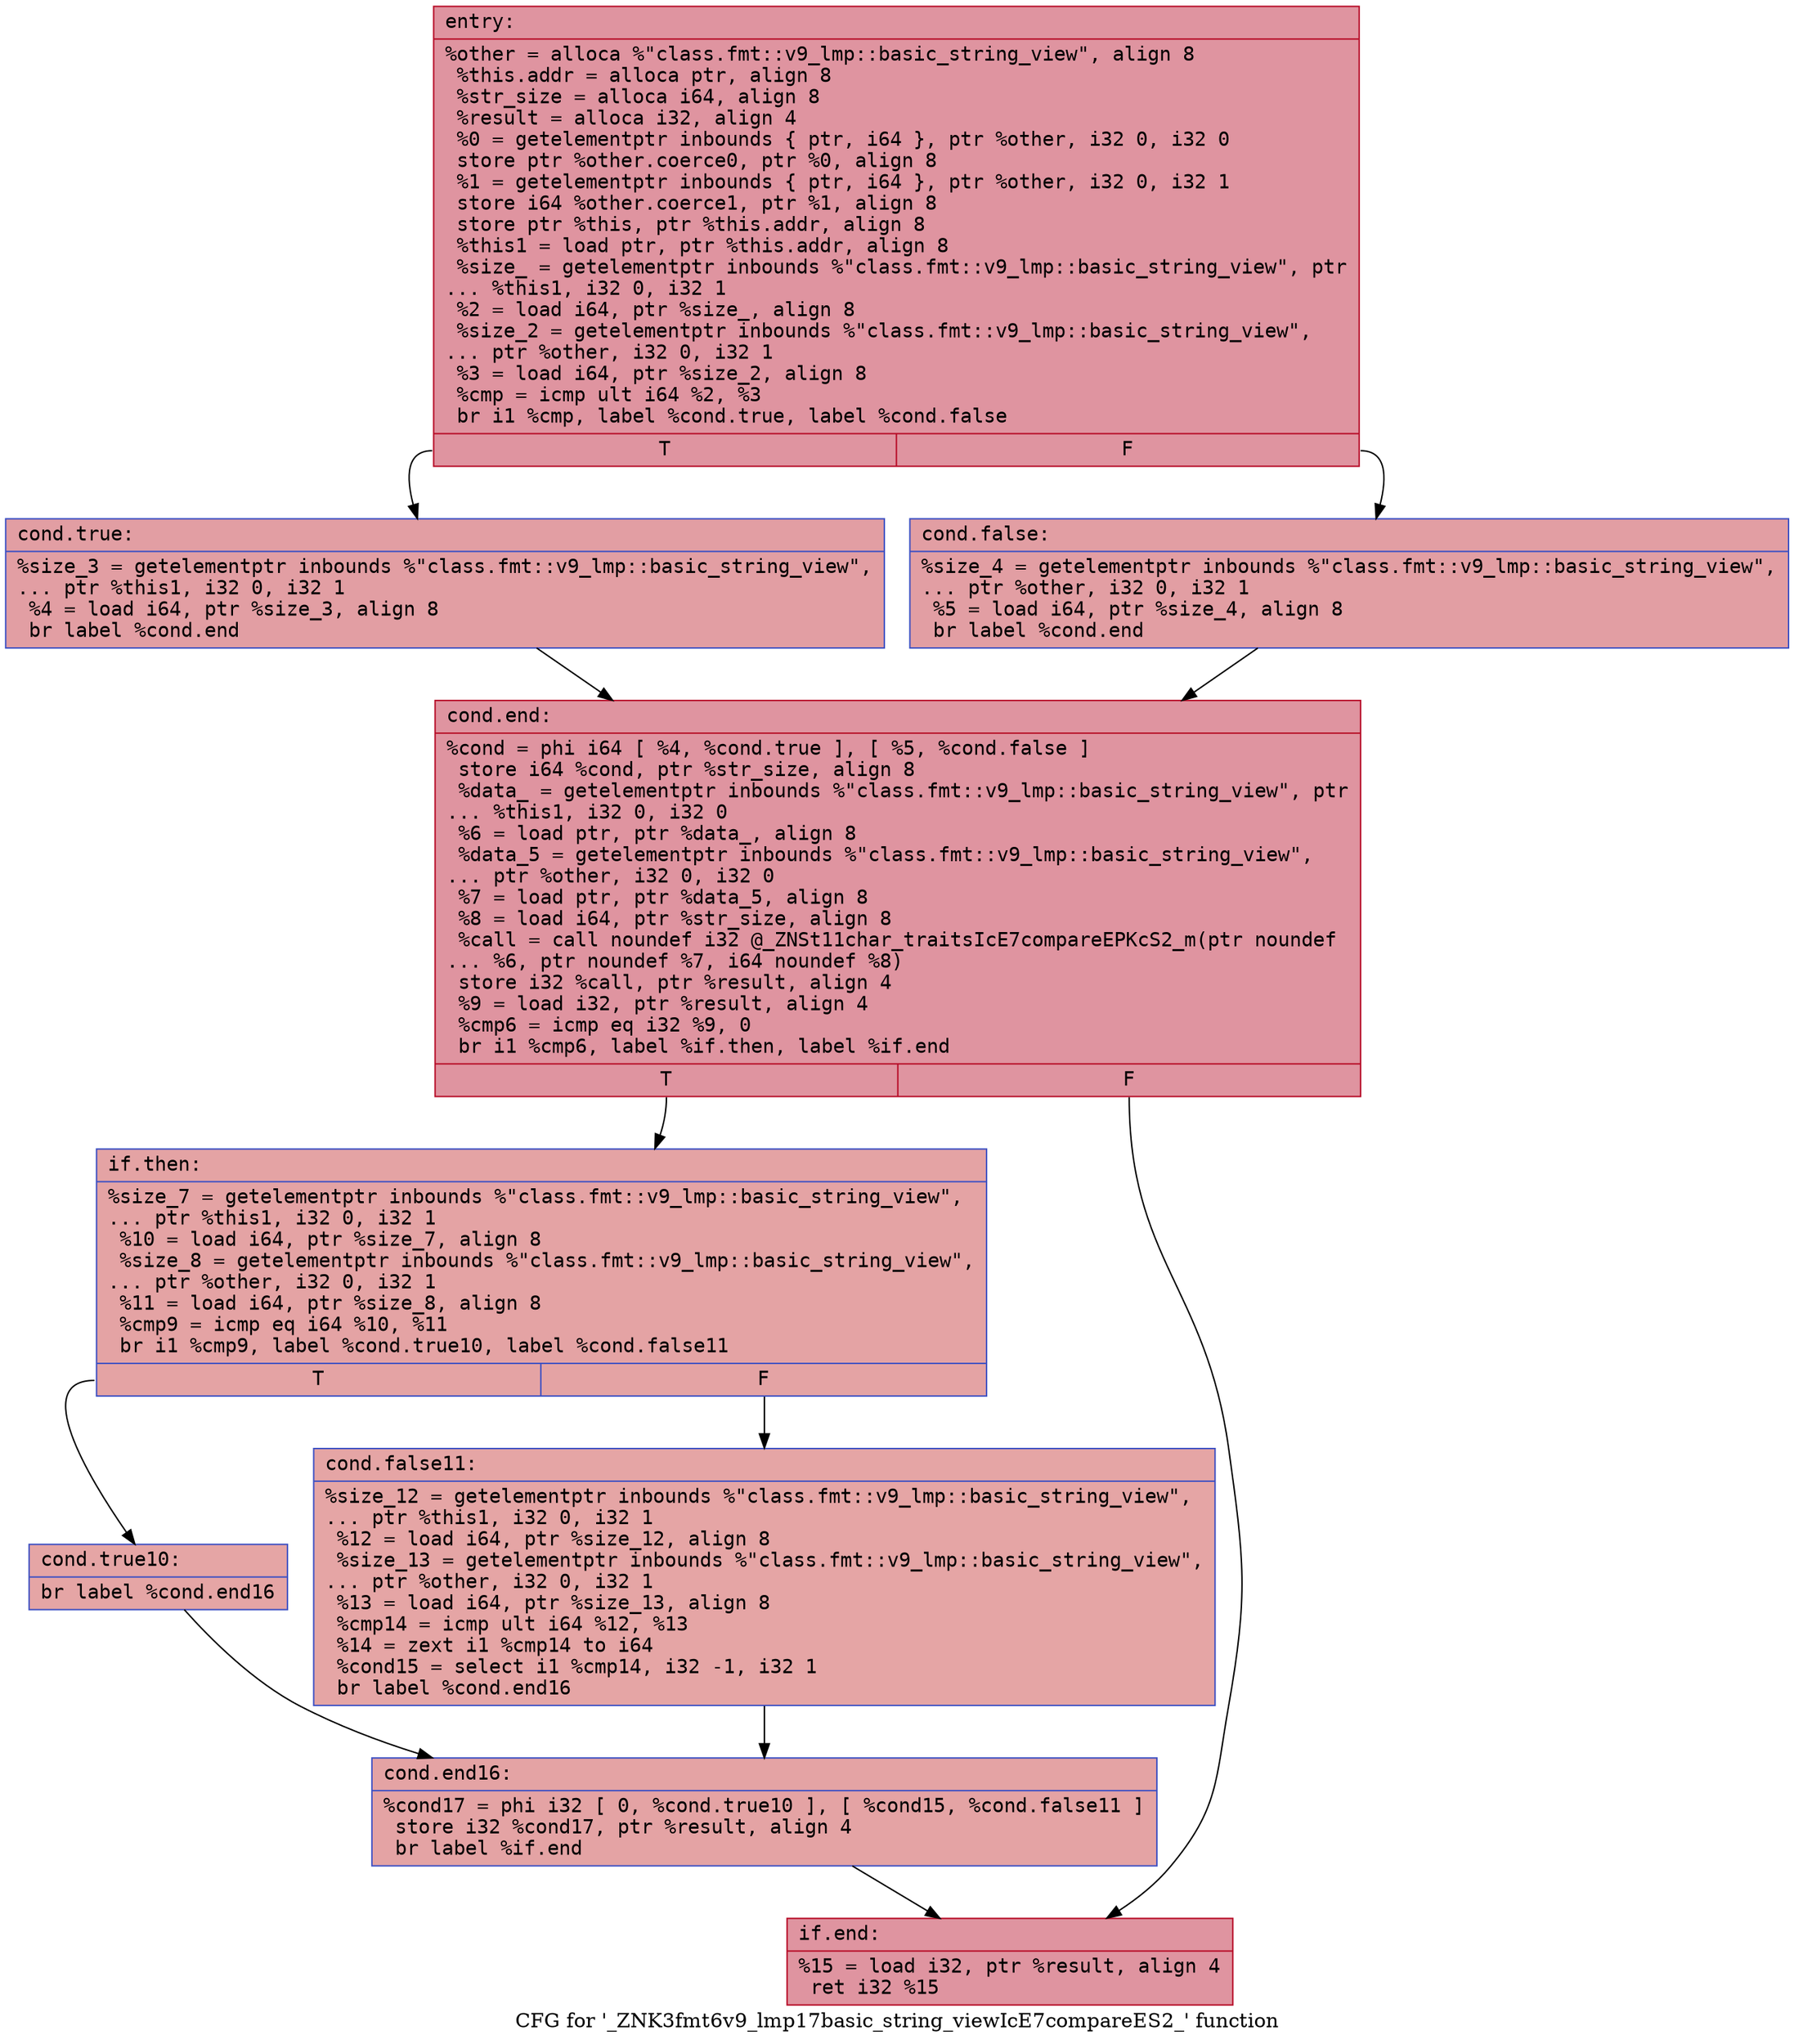digraph "CFG for '_ZNK3fmt6v9_lmp17basic_string_viewIcE7compareES2_' function" {
	label="CFG for '_ZNK3fmt6v9_lmp17basic_string_viewIcE7compareES2_' function";

	Node0x556bfeb37120 [shape=record,color="#b70d28ff", style=filled, fillcolor="#b70d2870" fontname="Courier",label="{entry:\l|  %other = alloca %\"class.fmt::v9_lmp::basic_string_view\", align 8\l  %this.addr = alloca ptr, align 8\l  %str_size = alloca i64, align 8\l  %result = alloca i32, align 4\l  %0 = getelementptr inbounds \{ ptr, i64 \}, ptr %other, i32 0, i32 0\l  store ptr %other.coerce0, ptr %0, align 8\l  %1 = getelementptr inbounds \{ ptr, i64 \}, ptr %other, i32 0, i32 1\l  store i64 %other.coerce1, ptr %1, align 8\l  store ptr %this, ptr %this.addr, align 8\l  %this1 = load ptr, ptr %this.addr, align 8\l  %size_ = getelementptr inbounds %\"class.fmt::v9_lmp::basic_string_view\", ptr\l... %this1, i32 0, i32 1\l  %2 = load i64, ptr %size_, align 8\l  %size_2 = getelementptr inbounds %\"class.fmt::v9_lmp::basic_string_view\",\l... ptr %other, i32 0, i32 1\l  %3 = load i64, ptr %size_2, align 8\l  %cmp = icmp ult i64 %2, %3\l  br i1 %cmp, label %cond.true, label %cond.false\l|{<s0>T|<s1>F}}"];
	Node0x556bfeb37120:s0 -> Node0x556bfeb37ad0[tooltip="entry -> cond.true\nProbability 50.00%" ];
	Node0x556bfeb37120:s1 -> Node0x556bfeb37cf0[tooltip="entry -> cond.false\nProbability 50.00%" ];
	Node0x556bfeb37ad0 [shape=record,color="#3d50c3ff", style=filled, fillcolor="#be242e70" fontname="Courier",label="{cond.true:\l|  %size_3 = getelementptr inbounds %\"class.fmt::v9_lmp::basic_string_view\",\l... ptr %this1, i32 0, i32 1\l  %4 = load i64, ptr %size_3, align 8\l  br label %cond.end\l}"];
	Node0x556bfeb37ad0 -> Node0x556bfeb37f80[tooltip="cond.true -> cond.end\nProbability 100.00%" ];
	Node0x556bfeb37cf0 [shape=record,color="#3d50c3ff", style=filled, fillcolor="#be242e70" fontname="Courier",label="{cond.false:\l|  %size_4 = getelementptr inbounds %\"class.fmt::v9_lmp::basic_string_view\",\l... ptr %other, i32 0, i32 1\l  %5 = load i64, ptr %size_4, align 8\l  br label %cond.end\l}"];
	Node0x556bfeb37cf0 -> Node0x556bfeb37f80[tooltip="cond.false -> cond.end\nProbability 100.00%" ];
	Node0x556bfeb37f80 [shape=record,color="#b70d28ff", style=filled, fillcolor="#b70d2870" fontname="Courier",label="{cond.end:\l|  %cond = phi i64 [ %4, %cond.true ], [ %5, %cond.false ]\l  store i64 %cond, ptr %str_size, align 8\l  %data_ = getelementptr inbounds %\"class.fmt::v9_lmp::basic_string_view\", ptr\l... %this1, i32 0, i32 0\l  %6 = load ptr, ptr %data_, align 8\l  %data_5 = getelementptr inbounds %\"class.fmt::v9_lmp::basic_string_view\",\l... ptr %other, i32 0, i32 0\l  %7 = load ptr, ptr %data_5, align 8\l  %8 = load i64, ptr %str_size, align 8\l  %call = call noundef i32 @_ZNSt11char_traitsIcE7compareEPKcS2_m(ptr noundef\l... %6, ptr noundef %7, i64 noundef %8)\l  store i32 %call, ptr %result, align 4\l  %9 = load i32, ptr %result, align 4\l  %cmp6 = icmp eq i32 %9, 0\l  br i1 %cmp6, label %if.then, label %if.end\l|{<s0>T|<s1>F}}"];
	Node0x556bfeb37f80:s0 -> Node0x556bfeb38870[tooltip="cond.end -> if.then\nProbability 37.50%" ];
	Node0x556bfeb37f80:s1 -> Node0x556bfeb388e0[tooltip="cond.end -> if.end\nProbability 62.50%" ];
	Node0x556bfeb38870 [shape=record,color="#3d50c3ff", style=filled, fillcolor="#c32e3170" fontname="Courier",label="{if.then:\l|  %size_7 = getelementptr inbounds %\"class.fmt::v9_lmp::basic_string_view\",\l... ptr %this1, i32 0, i32 1\l  %10 = load i64, ptr %size_7, align 8\l  %size_8 = getelementptr inbounds %\"class.fmt::v9_lmp::basic_string_view\",\l... ptr %other, i32 0, i32 1\l  %11 = load i64, ptr %size_8, align 8\l  %cmp9 = icmp eq i64 %10, %11\l  br i1 %cmp9, label %cond.true10, label %cond.false11\l|{<s0>T|<s1>F}}"];
	Node0x556bfeb38870:s0 -> Node0x556bfeb38f10[tooltip="if.then -> cond.true10\nProbability 50.00%" ];
	Node0x556bfeb38870:s1 -> Node0x556bfeb38f60[tooltip="if.then -> cond.false11\nProbability 50.00%" ];
	Node0x556bfeb38f10 [shape=record,color="#3d50c3ff", style=filled, fillcolor="#c5333470" fontname="Courier",label="{cond.true10:\l|  br label %cond.end16\l}"];
	Node0x556bfeb38f10 -> Node0x556bfeb39060[tooltip="cond.true10 -> cond.end16\nProbability 100.00%" ];
	Node0x556bfeb38f60 [shape=record,color="#3d50c3ff", style=filled, fillcolor="#c5333470" fontname="Courier",label="{cond.false11:\l|  %size_12 = getelementptr inbounds %\"class.fmt::v9_lmp::basic_string_view\",\l... ptr %this1, i32 0, i32 1\l  %12 = load i64, ptr %size_12, align 8\l  %size_13 = getelementptr inbounds %\"class.fmt::v9_lmp::basic_string_view\",\l... ptr %other, i32 0, i32 1\l  %13 = load i64, ptr %size_13, align 8\l  %cmp14 = icmp ult i64 %12, %13\l  %14 = zext i1 %cmp14 to i64\l  %cond15 = select i1 %cmp14, i32 -1, i32 1\l  br label %cond.end16\l}"];
	Node0x556bfeb38f60 -> Node0x556bfeb39060[tooltip="cond.false11 -> cond.end16\nProbability 100.00%" ];
	Node0x556bfeb39060 [shape=record,color="#3d50c3ff", style=filled, fillcolor="#c32e3170" fontname="Courier",label="{cond.end16:\l|  %cond17 = phi i32 [ 0, %cond.true10 ], [ %cond15, %cond.false11 ]\l  store i32 %cond17, ptr %result, align 4\l  br label %if.end\l}"];
	Node0x556bfeb39060 -> Node0x556bfeb388e0[tooltip="cond.end16 -> if.end\nProbability 100.00%" ];
	Node0x556bfeb388e0 [shape=record,color="#b70d28ff", style=filled, fillcolor="#b70d2870" fontname="Courier",label="{if.end:\l|  %15 = load i32, ptr %result, align 4\l  ret i32 %15\l}"];
}

